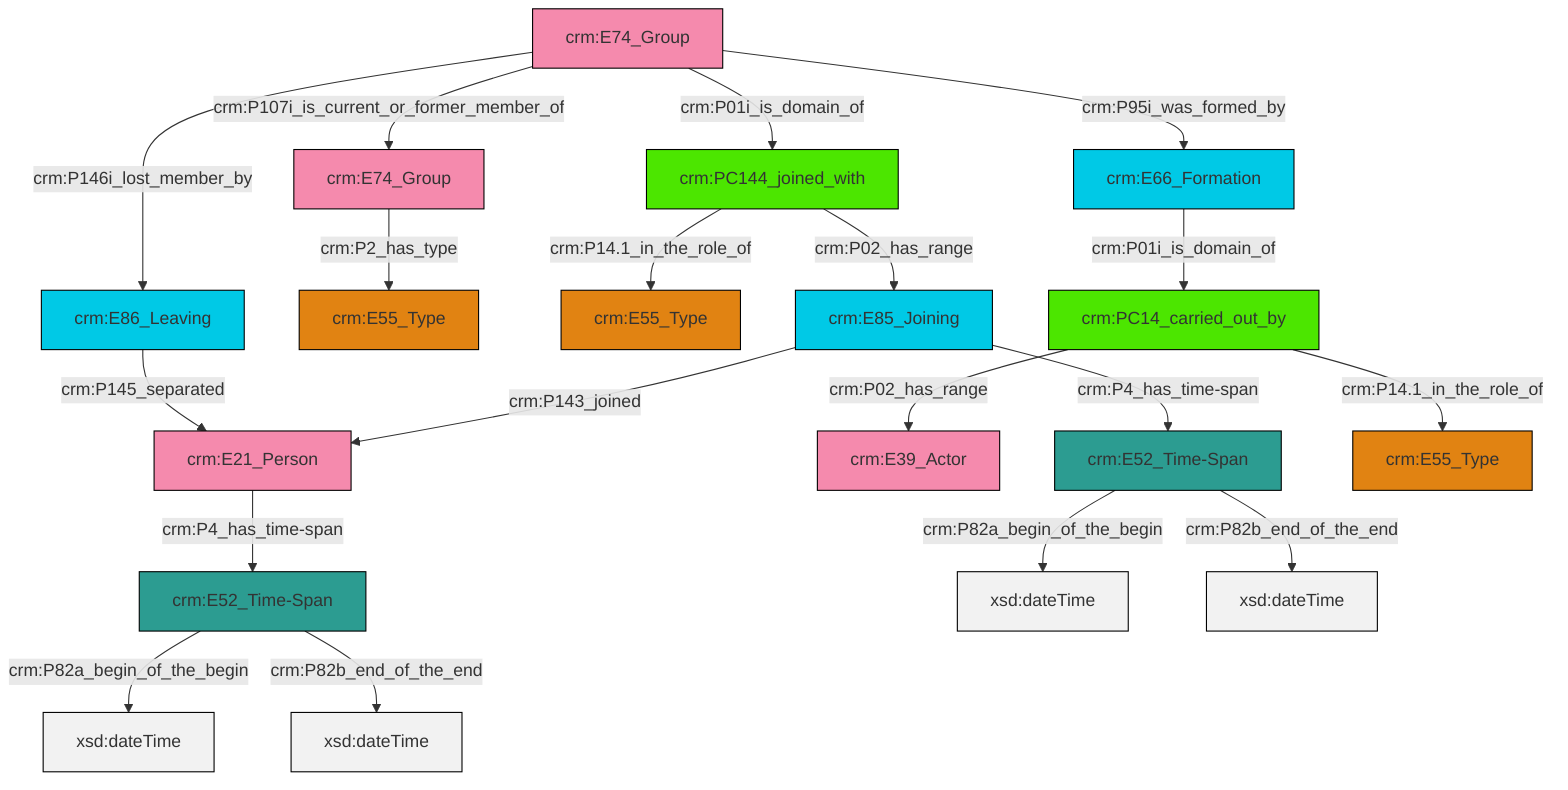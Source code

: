 graph TD
classDef Literal fill:#f2f2f2,stroke:#000000;
classDef CRM_Entity fill:#FFFFFF,stroke:#000000;
classDef Temporal_Entity fill:#00C9E6, stroke:#000000;
classDef Type fill:#E18312, stroke:#000000;
classDef Time-Span fill:#2C9C91, stroke:#000000;
classDef Appellation fill:#FFEB7F, stroke:#000000;
classDef Place fill:#008836, stroke:#000000;
classDef Persistent_Item fill:#B266B2, stroke:#000000;
classDef Conceptual_Object fill:#FFD700, stroke:#000000;
classDef Physical_Thing fill:#D2B48C, stroke:#000000;
classDef Actor fill:#f58aad, stroke:#000000;
classDef PC_Classes fill:#4ce600, stroke:#000000;
classDef Multi fill:#cccccc,stroke:#000000;

0["crm:E85_Joining"]:::Temporal_Entity -->|crm:P143_joined| 1["crm:E21_Person"]:::Actor
10["crm:E74_Group"]:::Actor -->|crm:P107i_is_current_or_former_member_of| 2["crm:E74_Group"]:::Actor
11["crm:E52_Time-Span"]:::Time-Span -->|crm:P82a_begin_of_the_begin| 12[xsd:dateTime]:::Literal
13["crm:PC144_joined_with"]:::PC_Classes -->|crm:P14.1_in_the_role_of| 14["crm:E55_Type"]:::Type
1["crm:E21_Person"]:::Actor -->|crm:P4_has_time-span| 4["crm:E52_Time-Span"]:::Time-Span
10["crm:E74_Group"]:::Actor -->|crm:P146i_lost_member_by| 16["crm:E86_Leaving"]:::Temporal_Entity
17["crm:PC14_carried_out_by"]:::PC_Classes -->|crm:P02_has_range| 6["crm:E39_Actor"]:::Actor
4["crm:E52_Time-Span"]:::Time-Span -->|crm:P82a_begin_of_the_begin| 18[xsd:dateTime]:::Literal
10["crm:E74_Group"]:::Actor -->|crm:P95i_was_formed_by| 25["crm:E66_Formation"]:::Temporal_Entity
13["crm:PC144_joined_with"]:::PC_Classes -->|crm:P02_has_range| 0["crm:E85_Joining"]:::Temporal_Entity
0["crm:E85_Joining"]:::Temporal_Entity -->|crm:P4_has_time-span| 11["crm:E52_Time-Span"]:::Time-Span
2["crm:E74_Group"]:::Actor -->|crm:P2_has_type| 8["crm:E55_Type"]:::Type
4["crm:E52_Time-Span"]:::Time-Span -->|crm:P82b_end_of_the_end| 29[xsd:dateTime]:::Literal
16["crm:E86_Leaving"]:::Temporal_Entity -->|crm:P145_separated| 1["crm:E21_Person"]:::Actor
10["crm:E74_Group"]:::Actor -->|crm:P01i_is_domain_of| 13["crm:PC144_joined_with"]:::PC_Classes
25["crm:E66_Formation"]:::Temporal_Entity -->|crm:P01i_is_domain_of| 17["crm:PC14_carried_out_by"]:::PC_Classes
11["crm:E52_Time-Span"]:::Time-Span -->|crm:P82b_end_of_the_end| 33[xsd:dateTime]:::Literal
17["crm:PC14_carried_out_by"]:::PC_Classes -->|crm:P14.1_in_the_role_of| 27["crm:E55_Type"]:::Type
